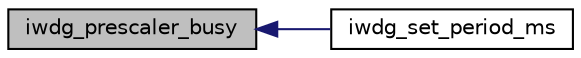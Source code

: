 digraph "iwdg_prescaler_busy"
{
  edge [fontname="Helvetica",fontsize="10",labelfontname="Helvetica",labelfontsize="10"];
  node [fontname="Helvetica",fontsize="10",shape=record];
  rankdir="LR";
  Node1 [label="iwdg_prescaler_busy",height=0.2,width=0.4,color="black", fillcolor="grey75", style="filled" fontcolor="black"];
  Node1 -> Node2 [dir="back",color="midnightblue",fontsize="10",style="solid",fontname="Helvetica"];
  Node2 [label="iwdg_set_period_ms",height=0.2,width=0.4,color="black", fillcolor="white", style="filled",URL="$group__iwdg__file.html#gaa4f196e28e96c7901f9ff25a5c7fd20d",tooltip="IWDG Set Period in Milliseconds."];
}
